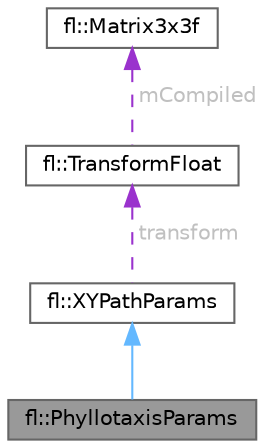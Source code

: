 digraph "fl::PhyllotaxisParams"
{
 // INTERACTIVE_SVG=YES
 // LATEX_PDF_SIZE
  bgcolor="transparent";
  edge [fontname=Helvetica,fontsize=10,labelfontname=Helvetica,labelfontsize=10];
  node [fontname=Helvetica,fontsize=10,shape=box,height=0.2,width=0.4];
  Node1 [id="Node000001",label="fl::PhyllotaxisParams",height=0.2,width=0.4,color="gray40", fillcolor="grey60", style="filled", fontcolor="black",tooltip=" "];
  Node2 -> Node1 [id="edge1_Node000001_Node000002",dir="back",color="steelblue1",style="solid",tooltip=" "];
  Node2 [id="Node000002",label="fl::XYPathParams",height=0.2,width=0.4,color="gray40", fillcolor="white", style="filled",URL="$da/d32/classfl_1_1_x_y_path_params.html",tooltip=" "];
  Node3 -> Node2 [id="edge2_Node000002_Node000003",dir="back",color="darkorchid3",style="dashed",tooltip=" ",label=" transform",fontcolor="grey" ];
  Node3 [id="Node000003",label="fl::TransformFloat",height=0.2,width=0.4,color="gray40", fillcolor="white", style="filled",URL="$d9/dd3/structfl_1_1_transform_float.html",tooltip=" "];
  Node4 -> Node3 [id="edge3_Node000003_Node000004",dir="back",color="darkorchid3",style="dashed",tooltip=" ",label=" mCompiled",fontcolor="grey" ];
  Node4 [id="Node000004",label="fl::Matrix3x3f",height=0.2,width=0.4,color="gray40", fillcolor="white", style="filled",URL="$d3/d54/structfl_1_1_matrix3x3f.html",tooltip=" "];
}
